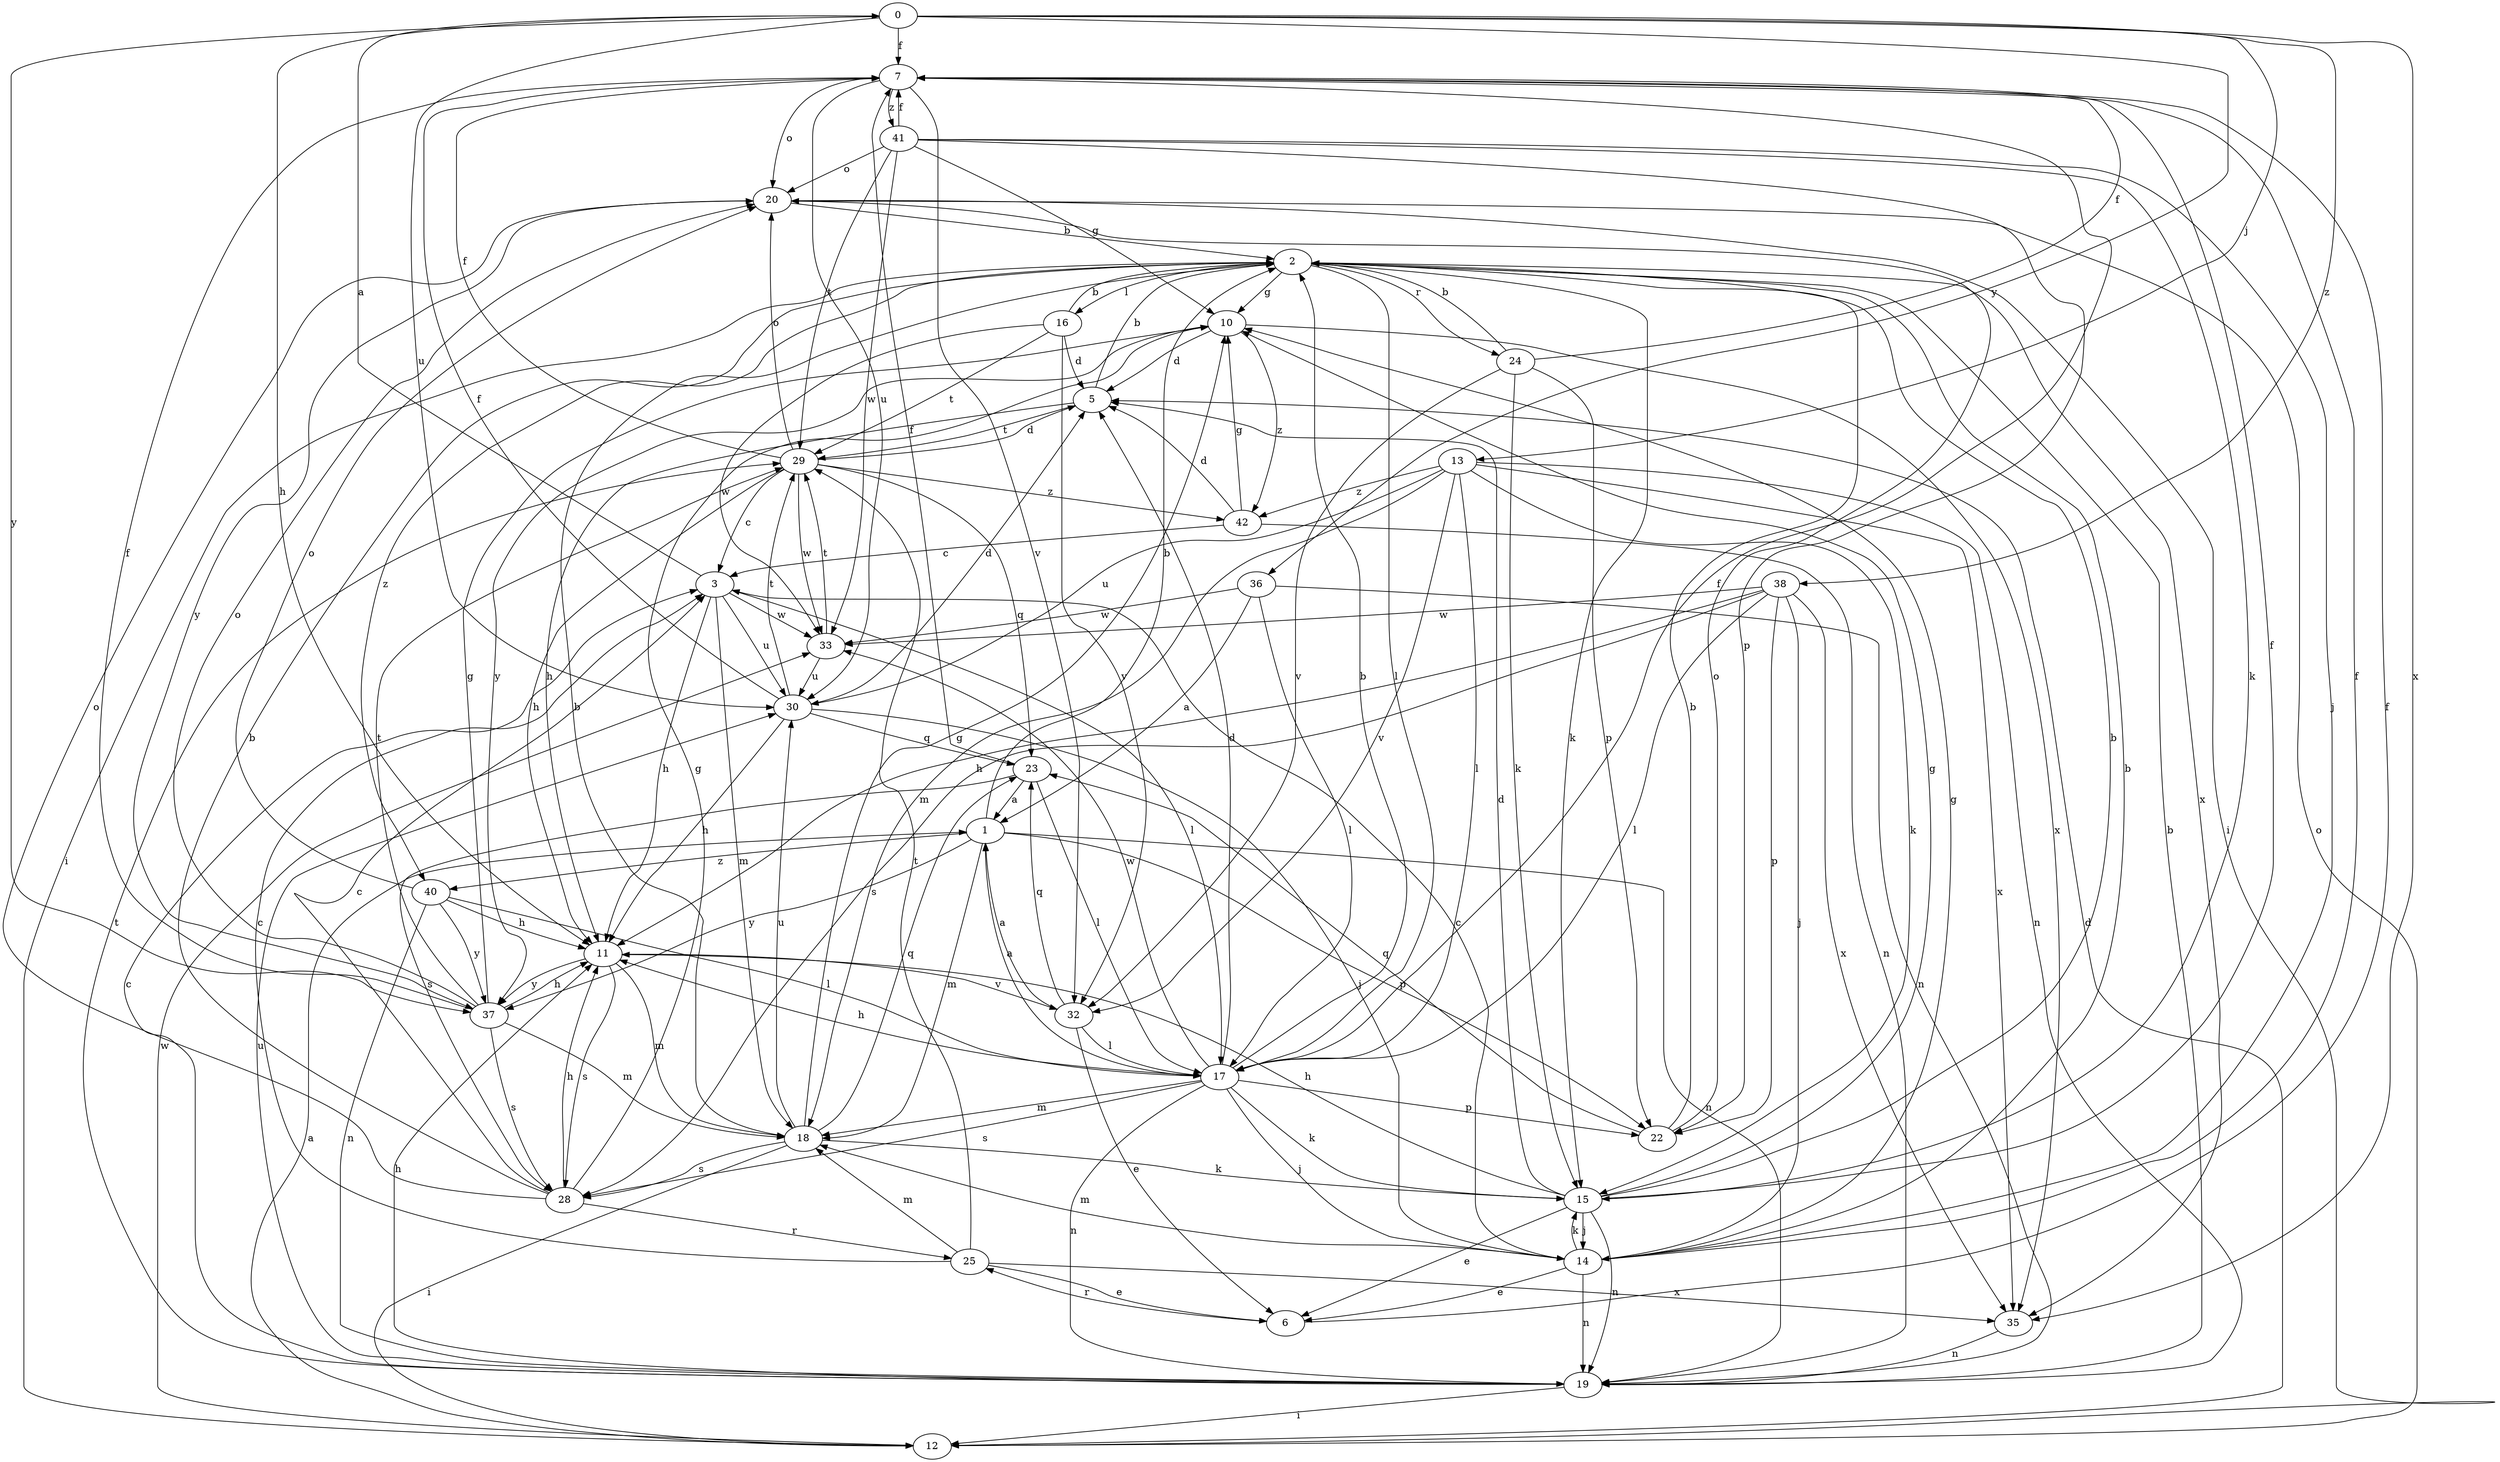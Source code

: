 strict digraph  {
0;
1;
2;
3;
5;
6;
7;
10;
11;
12;
13;
14;
15;
16;
17;
18;
19;
20;
22;
23;
24;
25;
28;
29;
30;
32;
33;
35;
36;
37;
38;
40;
41;
42;
0 -> 7  [label=f];
0 -> 11  [label=h];
0 -> 13  [label=j];
0 -> 30  [label=u];
0 -> 35  [label=x];
0 -> 36  [label=y];
0 -> 37  [label=y];
0 -> 38  [label=z];
1 -> 2  [label=b];
1 -> 18  [label=m];
1 -> 19  [label=n];
1 -> 22  [label=p];
1 -> 37  [label=y];
1 -> 40  [label=z];
2 -> 10  [label=g];
2 -> 12  [label=i];
2 -> 15  [label=k];
2 -> 16  [label=l];
2 -> 17  [label=l];
2 -> 24  [label=r];
2 -> 35  [label=x];
2 -> 40  [label=z];
3 -> 0  [label=a];
3 -> 11  [label=h];
3 -> 17  [label=l];
3 -> 18  [label=m];
3 -> 30  [label=u];
3 -> 33  [label=w];
5 -> 2  [label=b];
5 -> 11  [label=h];
5 -> 29  [label=t];
6 -> 7  [label=f];
6 -> 25  [label=r];
7 -> 20  [label=o];
7 -> 30  [label=u];
7 -> 32  [label=v];
7 -> 41  [label=z];
10 -> 5  [label=d];
10 -> 35  [label=x];
10 -> 37  [label=y];
10 -> 42  [label=z];
11 -> 18  [label=m];
11 -> 28  [label=s];
11 -> 32  [label=v];
11 -> 37  [label=y];
12 -> 1  [label=a];
12 -> 5  [label=d];
12 -> 20  [label=o];
12 -> 33  [label=w];
13 -> 15  [label=k];
13 -> 17  [label=l];
13 -> 18  [label=m];
13 -> 19  [label=n];
13 -> 30  [label=u];
13 -> 32  [label=v];
13 -> 35  [label=x];
13 -> 42  [label=z];
14 -> 2  [label=b];
14 -> 3  [label=c];
14 -> 6  [label=e];
14 -> 7  [label=f];
14 -> 10  [label=g];
14 -> 15  [label=k];
14 -> 18  [label=m];
14 -> 19  [label=n];
15 -> 2  [label=b];
15 -> 5  [label=d];
15 -> 6  [label=e];
15 -> 7  [label=f];
15 -> 10  [label=g];
15 -> 11  [label=h];
15 -> 14  [label=j];
15 -> 19  [label=n];
16 -> 2  [label=b];
16 -> 5  [label=d];
16 -> 29  [label=t];
16 -> 32  [label=v];
16 -> 33  [label=w];
17 -> 1  [label=a];
17 -> 2  [label=b];
17 -> 5  [label=d];
17 -> 7  [label=f];
17 -> 11  [label=h];
17 -> 14  [label=j];
17 -> 15  [label=k];
17 -> 18  [label=m];
17 -> 19  [label=n];
17 -> 22  [label=p];
17 -> 28  [label=s];
17 -> 33  [label=w];
18 -> 2  [label=b];
18 -> 10  [label=g];
18 -> 12  [label=i];
18 -> 15  [label=k];
18 -> 23  [label=q];
18 -> 28  [label=s];
18 -> 30  [label=u];
19 -> 2  [label=b];
19 -> 3  [label=c];
19 -> 11  [label=h];
19 -> 12  [label=i];
19 -> 29  [label=t];
19 -> 30  [label=u];
20 -> 2  [label=b];
20 -> 12  [label=i];
20 -> 37  [label=y];
22 -> 2  [label=b];
22 -> 20  [label=o];
22 -> 23  [label=q];
23 -> 1  [label=a];
23 -> 7  [label=f];
23 -> 17  [label=l];
23 -> 28  [label=s];
24 -> 2  [label=b];
24 -> 7  [label=f];
24 -> 15  [label=k];
24 -> 22  [label=p];
24 -> 32  [label=v];
25 -> 3  [label=c];
25 -> 6  [label=e];
25 -> 18  [label=m];
25 -> 29  [label=t];
25 -> 35  [label=x];
28 -> 2  [label=b];
28 -> 3  [label=c];
28 -> 10  [label=g];
28 -> 11  [label=h];
28 -> 20  [label=o];
28 -> 25  [label=r];
29 -> 3  [label=c];
29 -> 5  [label=d];
29 -> 7  [label=f];
29 -> 11  [label=h];
29 -> 20  [label=o];
29 -> 23  [label=q];
29 -> 33  [label=w];
29 -> 42  [label=z];
30 -> 5  [label=d];
30 -> 7  [label=f];
30 -> 11  [label=h];
30 -> 14  [label=j];
30 -> 23  [label=q];
30 -> 29  [label=t];
32 -> 1  [label=a];
32 -> 6  [label=e];
32 -> 17  [label=l];
32 -> 23  [label=q];
33 -> 29  [label=t];
33 -> 30  [label=u];
35 -> 19  [label=n];
36 -> 1  [label=a];
36 -> 17  [label=l];
36 -> 19  [label=n];
36 -> 33  [label=w];
37 -> 7  [label=f];
37 -> 10  [label=g];
37 -> 11  [label=h];
37 -> 18  [label=m];
37 -> 20  [label=o];
37 -> 28  [label=s];
37 -> 29  [label=t];
38 -> 11  [label=h];
38 -> 14  [label=j];
38 -> 17  [label=l];
38 -> 22  [label=p];
38 -> 28  [label=s];
38 -> 33  [label=w];
38 -> 35  [label=x];
40 -> 11  [label=h];
40 -> 17  [label=l];
40 -> 19  [label=n];
40 -> 20  [label=o];
40 -> 37  [label=y];
41 -> 7  [label=f];
41 -> 10  [label=g];
41 -> 14  [label=j];
41 -> 15  [label=k];
41 -> 20  [label=o];
41 -> 22  [label=p];
41 -> 29  [label=t];
41 -> 33  [label=w];
42 -> 3  [label=c];
42 -> 5  [label=d];
42 -> 10  [label=g];
42 -> 19  [label=n];
}
